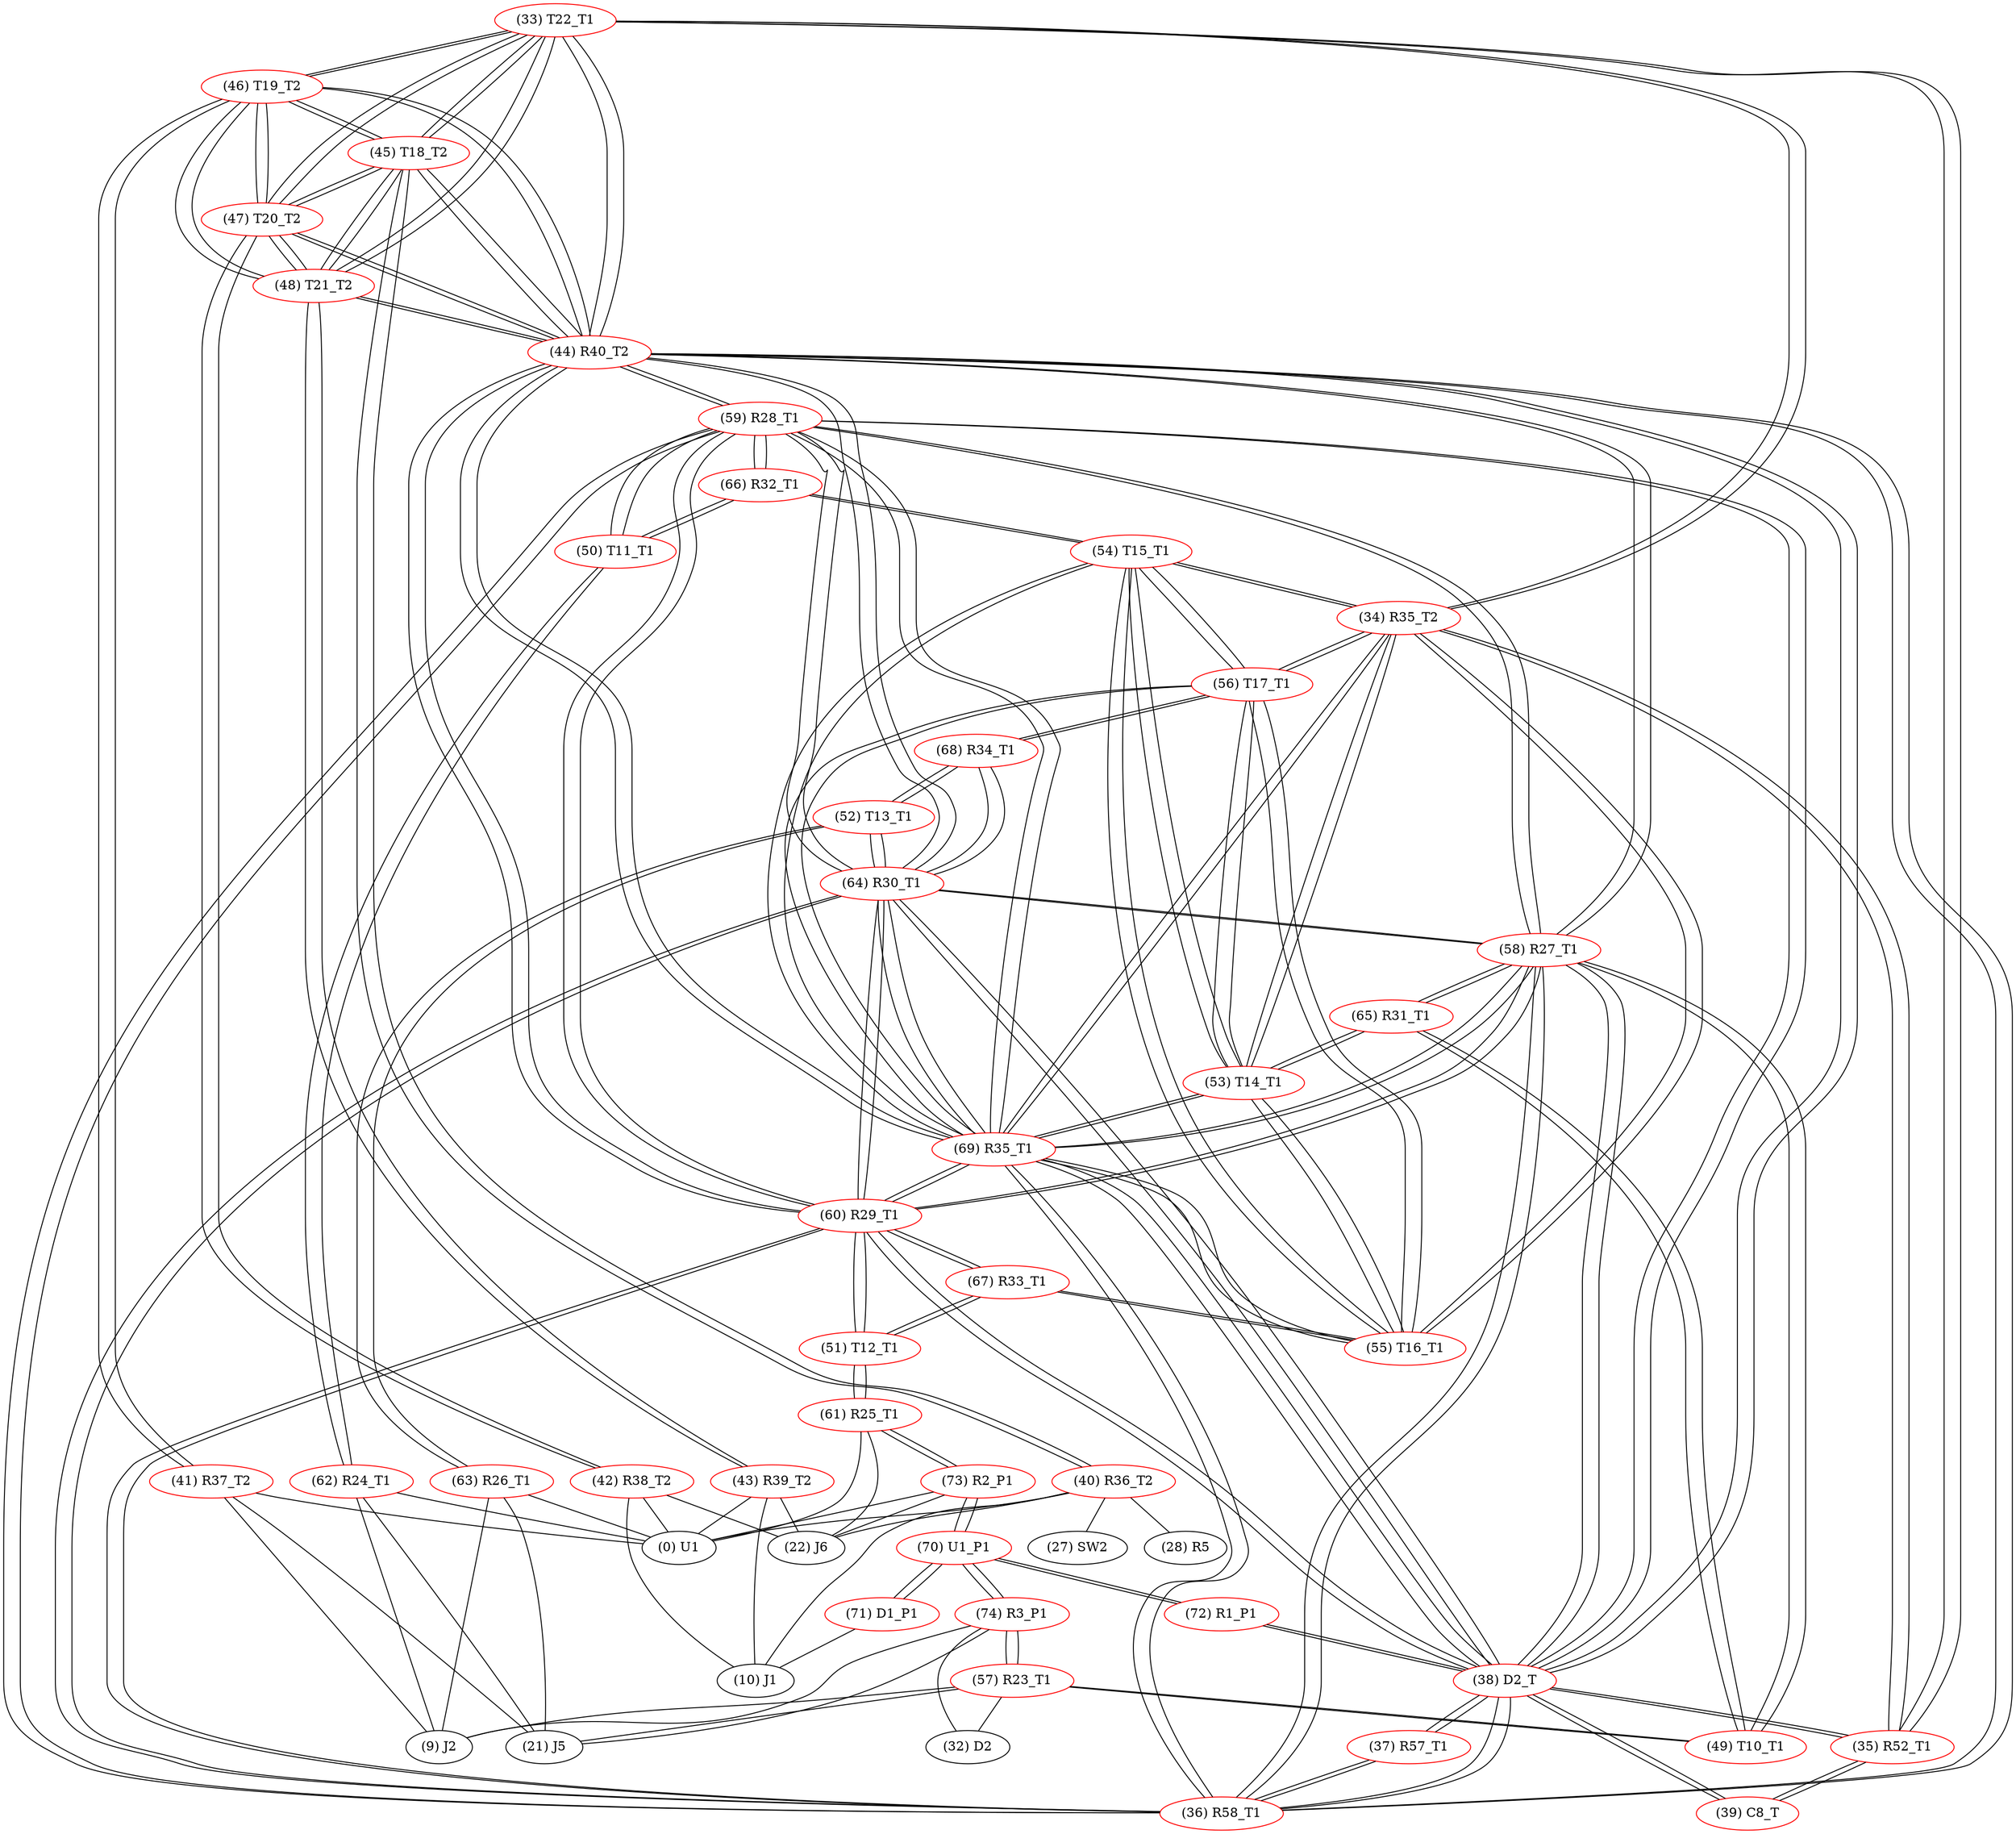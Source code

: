 graph {
	33 [label="(33) T22_T1" color=red]
	46 [label="(46) T19_T2"]
	45 [label="(45) T18_T2"]
	44 [label="(44) R40_T2"]
	48 [label="(48) T21_T2"]
	47 [label="(47) T20_T2"]
	35 [label="(35) R52_T1"]
	34 [label="(34) R35_T2"]
	34 [label="(34) R35_T2" color=red]
	55 [label="(55) T16_T1"]
	54 [label="(54) T15_T1"]
	69 [label="(69) R35_T1"]
	53 [label="(53) T14_T1"]
	56 [label="(56) T17_T1"]
	35 [label="(35) R52_T1"]
	33 [label="(33) T22_T1"]
	35 [label="(35) R52_T1" color=red]
	38 [label="(38) D2_T"]
	39 [label="(39) C8_T"]
	34 [label="(34) R35_T2"]
	33 [label="(33) T22_T1"]
	36 [label="(36) R58_T1" color=red]
	37 [label="(37) R57_T1"]
	38 [label="(38) D2_T"]
	60 [label="(60) R29_T1"]
	69 [label="(69) R35_T1"]
	44 [label="(44) R40_T2"]
	64 [label="(64) R30_T1"]
	58 [label="(58) R27_T1"]
	59 [label="(59) R28_T1"]
	37 [label="(37) R57_T1" color=red]
	36 [label="(36) R58_T1"]
	38 [label="(38) D2_T"]
	38 [label="(38) D2_T" color=red]
	35 [label="(35) R52_T1"]
	39 [label="(39) C8_T"]
	36 [label="(36) R58_T1"]
	37 [label="(37) R57_T1"]
	60 [label="(60) R29_T1"]
	69 [label="(69) R35_T1"]
	44 [label="(44) R40_T2"]
	64 [label="(64) R30_T1"]
	58 [label="(58) R27_T1"]
	59 [label="(59) R28_T1"]
	72 [label="(72) R1_P1"]
	39 [label="(39) C8_T" color=red]
	38 [label="(38) D2_T"]
	35 [label="(35) R52_T1"]
	40 [label="(40) R36_T2" color=red]
	10 [label="(10) J1"]
	28 [label="(28) R5"]
	0 [label="(0) U1"]
	22 [label="(22) J6"]
	27 [label="(27) SW2"]
	45 [label="(45) T18_T2"]
	41 [label="(41) R37_T2" color=red]
	9 [label="(9) J2"]
	0 [label="(0) U1"]
	21 [label="(21) J5"]
	46 [label="(46) T19_T2"]
	42 [label="(42) R38_T2" color=red]
	10 [label="(10) J1"]
	0 [label="(0) U1"]
	22 [label="(22) J6"]
	47 [label="(47) T20_T2"]
	43 [label="(43) R39_T2" color=red]
	0 [label="(0) U1"]
	22 [label="(22) J6"]
	10 [label="(10) J1"]
	48 [label="(48) T21_T2"]
	44 [label="(44) R40_T2" color=red]
	60 [label="(60) R29_T1"]
	69 [label="(69) R35_T1"]
	64 [label="(64) R30_T1"]
	38 [label="(38) D2_T"]
	36 [label="(36) R58_T1"]
	58 [label="(58) R27_T1"]
	59 [label="(59) R28_T1"]
	33 [label="(33) T22_T1"]
	46 [label="(46) T19_T2"]
	45 [label="(45) T18_T2"]
	48 [label="(48) T21_T2"]
	47 [label="(47) T20_T2"]
	45 [label="(45) T18_T2" color=red]
	33 [label="(33) T22_T1"]
	46 [label="(46) T19_T2"]
	44 [label="(44) R40_T2"]
	48 [label="(48) T21_T2"]
	47 [label="(47) T20_T2"]
	40 [label="(40) R36_T2"]
	46 [label="(46) T19_T2" color=red]
	33 [label="(33) T22_T1"]
	45 [label="(45) T18_T2"]
	44 [label="(44) R40_T2"]
	48 [label="(48) T21_T2"]
	47 [label="(47) T20_T2"]
	41 [label="(41) R37_T2"]
	47 [label="(47) T20_T2" color=red]
	33 [label="(33) T22_T1"]
	46 [label="(46) T19_T2"]
	45 [label="(45) T18_T2"]
	44 [label="(44) R40_T2"]
	48 [label="(48) T21_T2"]
	42 [label="(42) R38_T2"]
	48 [label="(48) T21_T2" color=red]
	33 [label="(33) T22_T1"]
	46 [label="(46) T19_T2"]
	45 [label="(45) T18_T2"]
	44 [label="(44) R40_T2"]
	47 [label="(47) T20_T2"]
	43 [label="(43) R39_T2"]
	49 [label="(49) T10_T1" color=red]
	57 [label="(57) R23_T1"]
	65 [label="(65) R31_T1"]
	58 [label="(58) R27_T1"]
	50 [label="(50) T11_T1" color=red]
	62 [label="(62) R24_T1"]
	66 [label="(66) R32_T1"]
	59 [label="(59) R28_T1"]
	51 [label="(51) T12_T1" color=red]
	67 [label="(67) R33_T1"]
	60 [label="(60) R29_T1"]
	61 [label="(61) R25_T1"]
	52 [label="(52) T13_T1" color=red]
	64 [label="(64) R30_T1"]
	68 [label="(68) R34_T1"]
	63 [label="(63) R26_T1"]
	53 [label="(53) T14_T1" color=red]
	55 [label="(55) T16_T1"]
	54 [label="(54) T15_T1"]
	69 [label="(69) R35_T1"]
	56 [label="(56) T17_T1"]
	34 [label="(34) R35_T2"]
	65 [label="(65) R31_T1"]
	54 [label="(54) T15_T1" color=red]
	55 [label="(55) T16_T1"]
	69 [label="(69) R35_T1"]
	53 [label="(53) T14_T1"]
	56 [label="(56) T17_T1"]
	34 [label="(34) R35_T2"]
	66 [label="(66) R32_T1"]
	55 [label="(55) T16_T1" color=red]
	54 [label="(54) T15_T1"]
	69 [label="(69) R35_T1"]
	53 [label="(53) T14_T1"]
	56 [label="(56) T17_T1"]
	34 [label="(34) R35_T2"]
	67 [label="(67) R33_T1"]
	56 [label="(56) T17_T1" color=red]
	55 [label="(55) T16_T1"]
	54 [label="(54) T15_T1"]
	69 [label="(69) R35_T1"]
	53 [label="(53) T14_T1"]
	34 [label="(34) R35_T2"]
	68 [label="(68) R34_T1"]
	57 [label="(57) R23_T1" color=red]
	9 [label="(9) J2"]
	21 [label="(21) J5"]
	32 [label="(32) D2"]
	74 [label="(74) R3_P1"]
	49 [label="(49) T10_T1"]
	58 [label="(58) R27_T1" color=red]
	60 [label="(60) R29_T1"]
	69 [label="(69) R35_T1"]
	44 [label="(44) R40_T2"]
	64 [label="(64) R30_T1"]
	38 [label="(38) D2_T"]
	36 [label="(36) R58_T1"]
	59 [label="(59) R28_T1"]
	49 [label="(49) T10_T1"]
	65 [label="(65) R31_T1"]
	59 [label="(59) R28_T1" color=red]
	60 [label="(60) R29_T1"]
	69 [label="(69) R35_T1"]
	44 [label="(44) R40_T2"]
	64 [label="(64) R30_T1"]
	38 [label="(38) D2_T"]
	36 [label="(36) R58_T1"]
	58 [label="(58) R27_T1"]
	66 [label="(66) R32_T1"]
	50 [label="(50) T11_T1"]
	60 [label="(60) R29_T1" color=red]
	69 [label="(69) R35_T1"]
	44 [label="(44) R40_T2"]
	64 [label="(64) R30_T1"]
	38 [label="(38) D2_T"]
	36 [label="(36) R58_T1"]
	58 [label="(58) R27_T1"]
	59 [label="(59) R28_T1"]
	67 [label="(67) R33_T1"]
	51 [label="(51) T12_T1"]
	61 [label="(61) R25_T1" color=red]
	22 [label="(22) J6"]
	0 [label="(0) U1"]
	73 [label="(73) R2_P1"]
	51 [label="(51) T12_T1"]
	62 [label="(62) R24_T1" color=red]
	9 [label="(9) J2"]
	21 [label="(21) J5"]
	0 [label="(0) U1"]
	50 [label="(50) T11_T1"]
	63 [label="(63) R26_T1" color=red]
	0 [label="(0) U1"]
	9 [label="(9) J2"]
	21 [label="(21) J5"]
	52 [label="(52) T13_T1"]
	64 [label="(64) R30_T1" color=red]
	60 [label="(60) R29_T1"]
	69 [label="(69) R35_T1"]
	44 [label="(44) R40_T2"]
	38 [label="(38) D2_T"]
	36 [label="(36) R58_T1"]
	58 [label="(58) R27_T1"]
	59 [label="(59) R28_T1"]
	68 [label="(68) R34_T1"]
	52 [label="(52) T13_T1"]
	65 [label="(65) R31_T1" color=red]
	49 [label="(49) T10_T1"]
	58 [label="(58) R27_T1"]
	53 [label="(53) T14_T1"]
	66 [label="(66) R32_T1" color=red]
	54 [label="(54) T15_T1"]
	59 [label="(59) R28_T1"]
	50 [label="(50) T11_T1"]
	67 [label="(67) R33_T1" color=red]
	55 [label="(55) T16_T1"]
	60 [label="(60) R29_T1"]
	51 [label="(51) T12_T1"]
	68 [label="(68) R34_T1" color=red]
	56 [label="(56) T17_T1"]
	64 [label="(64) R30_T1"]
	52 [label="(52) T13_T1"]
	69 [label="(69) R35_T1" color=red]
	60 [label="(60) R29_T1"]
	44 [label="(44) R40_T2"]
	64 [label="(64) R30_T1"]
	38 [label="(38) D2_T"]
	36 [label="(36) R58_T1"]
	58 [label="(58) R27_T1"]
	59 [label="(59) R28_T1"]
	55 [label="(55) T16_T1"]
	54 [label="(54) T15_T1"]
	53 [label="(53) T14_T1"]
	56 [label="(56) T17_T1"]
	34 [label="(34) R35_T2"]
	70 [label="(70) U1_P1" color=red]
	71 [label="(71) D1_P1"]
	73 [label="(73) R2_P1"]
	74 [label="(74) R3_P1"]
	72 [label="(72) R1_P1"]
	71 [label="(71) D1_P1" color=red]
	10 [label="(10) J1"]
	70 [label="(70) U1_P1"]
	72 [label="(72) R1_P1" color=red]
	38 [label="(38) D2_T"]
	70 [label="(70) U1_P1"]
	73 [label="(73) R2_P1" color=red]
	22 [label="(22) J6"]
	0 [label="(0) U1"]
	61 [label="(61) R25_T1"]
	70 [label="(70) U1_P1"]
	74 [label="(74) R3_P1" color=red]
	9 [label="(9) J2"]
	21 [label="(21) J5"]
	32 [label="(32) D2"]
	57 [label="(57) R23_T1"]
	70 [label="(70) U1_P1"]
	33 -- 46
	33 -- 45
	33 -- 44
	33 -- 48
	33 -- 47
	33 -- 35
	33 -- 34
	34 -- 55
	34 -- 54
	34 -- 69
	34 -- 53
	34 -- 56
	34 -- 35
	34 -- 33
	35 -- 38
	35 -- 39
	35 -- 34
	35 -- 33
	36 -- 37
	36 -- 38
	36 -- 60
	36 -- 69
	36 -- 44
	36 -- 64
	36 -- 58
	36 -- 59
	37 -- 36
	37 -- 38
	38 -- 35
	38 -- 39
	38 -- 36
	38 -- 37
	38 -- 60
	38 -- 69
	38 -- 44
	38 -- 64
	38 -- 58
	38 -- 59
	38 -- 72
	39 -- 38
	39 -- 35
	40 -- 10
	40 -- 28
	40 -- 0
	40 -- 22
	40 -- 27
	40 -- 45
	41 -- 9
	41 -- 0
	41 -- 21
	41 -- 46
	42 -- 10
	42 -- 0
	42 -- 22
	42 -- 47
	43 -- 0
	43 -- 22
	43 -- 10
	43 -- 48
	44 -- 60
	44 -- 69
	44 -- 64
	44 -- 38
	44 -- 36
	44 -- 58
	44 -- 59
	44 -- 33
	44 -- 46
	44 -- 45
	44 -- 48
	44 -- 47
	45 -- 33
	45 -- 46
	45 -- 44
	45 -- 48
	45 -- 47
	45 -- 40
	46 -- 33
	46 -- 45
	46 -- 44
	46 -- 48
	46 -- 47
	46 -- 41
	47 -- 33
	47 -- 46
	47 -- 45
	47 -- 44
	47 -- 48
	47 -- 42
	48 -- 33
	48 -- 46
	48 -- 45
	48 -- 44
	48 -- 47
	48 -- 43
	49 -- 57
	49 -- 65
	49 -- 58
	50 -- 62
	50 -- 66
	50 -- 59
	51 -- 67
	51 -- 60
	51 -- 61
	52 -- 64
	52 -- 68
	52 -- 63
	53 -- 55
	53 -- 54
	53 -- 69
	53 -- 56
	53 -- 34
	53 -- 65
	54 -- 55
	54 -- 69
	54 -- 53
	54 -- 56
	54 -- 34
	54 -- 66
	55 -- 54
	55 -- 69
	55 -- 53
	55 -- 56
	55 -- 34
	55 -- 67
	56 -- 55
	56 -- 54
	56 -- 69
	56 -- 53
	56 -- 34
	56 -- 68
	57 -- 9
	57 -- 21
	57 -- 32
	57 -- 74
	57 -- 49
	58 -- 60
	58 -- 69
	58 -- 44
	58 -- 64
	58 -- 38
	58 -- 36
	58 -- 59
	58 -- 49
	58 -- 65
	59 -- 60
	59 -- 69
	59 -- 44
	59 -- 64
	59 -- 38
	59 -- 36
	59 -- 58
	59 -- 66
	59 -- 50
	60 -- 69
	60 -- 44
	60 -- 64
	60 -- 38
	60 -- 36
	60 -- 58
	60 -- 59
	60 -- 67
	60 -- 51
	61 -- 22
	61 -- 0
	61 -- 73
	61 -- 51
	62 -- 9
	62 -- 21
	62 -- 0
	62 -- 50
	63 -- 0
	63 -- 9
	63 -- 21
	63 -- 52
	64 -- 60
	64 -- 69
	64 -- 44
	64 -- 38
	64 -- 36
	64 -- 58
	64 -- 59
	64 -- 68
	64 -- 52
	65 -- 49
	65 -- 58
	65 -- 53
	66 -- 54
	66 -- 59
	66 -- 50
	67 -- 55
	67 -- 60
	67 -- 51
	68 -- 56
	68 -- 64
	68 -- 52
	69 -- 60
	69 -- 44
	69 -- 64
	69 -- 38
	69 -- 36
	69 -- 58
	69 -- 59
	69 -- 55
	69 -- 54
	69 -- 53
	69 -- 56
	69 -- 34
	70 -- 71
	70 -- 73
	70 -- 74
	70 -- 72
	71 -- 10
	71 -- 70
	72 -- 38
	72 -- 70
	73 -- 22
	73 -- 0
	73 -- 61
	73 -- 70
	74 -- 9
	74 -- 21
	74 -- 32
	74 -- 57
	74 -- 70
}